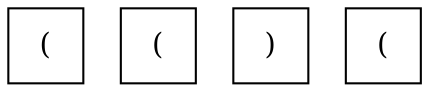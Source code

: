 digraph {
	node [shape=square]
	0 [label="("]
	1 [label="("]
	2 [label=")"]
	3 [label="("]
	{
		graph [rank=same]
		0
		1
		2
		3
	}
}